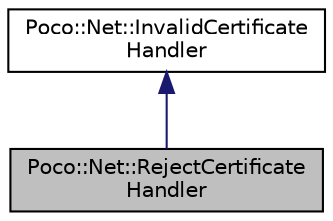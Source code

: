 digraph "Poco::Net::RejectCertificateHandler"
{
 // LATEX_PDF_SIZE
  edge [fontname="Helvetica",fontsize="10",labelfontname="Helvetica",labelfontsize="10"];
  node [fontname="Helvetica",fontsize="10",shape=record];
  Node1 [label="Poco::Net::RejectCertificate\lHandler",height=0.2,width=0.4,color="black", fillcolor="grey75", style="filled", fontcolor="black",tooltip=" "];
  Node2 -> Node1 [dir="back",color="midnightblue",fontsize="10",style="solid"];
  Node2 [label="Poco::Net::InvalidCertificate\lHandler",height=0.2,width=0.4,color="black", fillcolor="white", style="filled",URL="$classPoco_1_1Net_1_1InvalidCertificateHandler.html",tooltip=" "];
}
